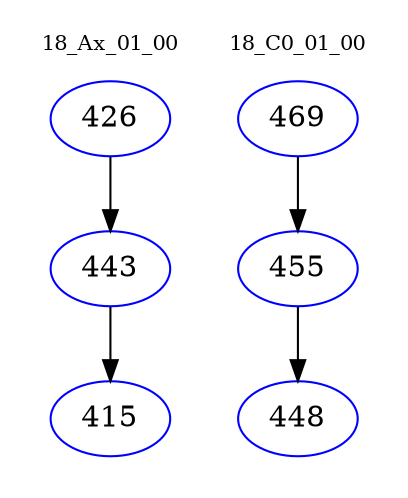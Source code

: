 digraph{
subgraph cluster_0 {
color = white
label = "18_Ax_01_00";
fontsize=10;
T0_426 [label="426", color="blue"]
T0_426 -> T0_443 [color="black"]
T0_443 [label="443", color="blue"]
T0_443 -> T0_415 [color="black"]
T0_415 [label="415", color="blue"]
}
subgraph cluster_1 {
color = white
label = "18_C0_01_00";
fontsize=10;
T1_469 [label="469", color="blue"]
T1_469 -> T1_455 [color="black"]
T1_455 [label="455", color="blue"]
T1_455 -> T1_448 [color="black"]
T1_448 [label="448", color="blue"]
}
}
